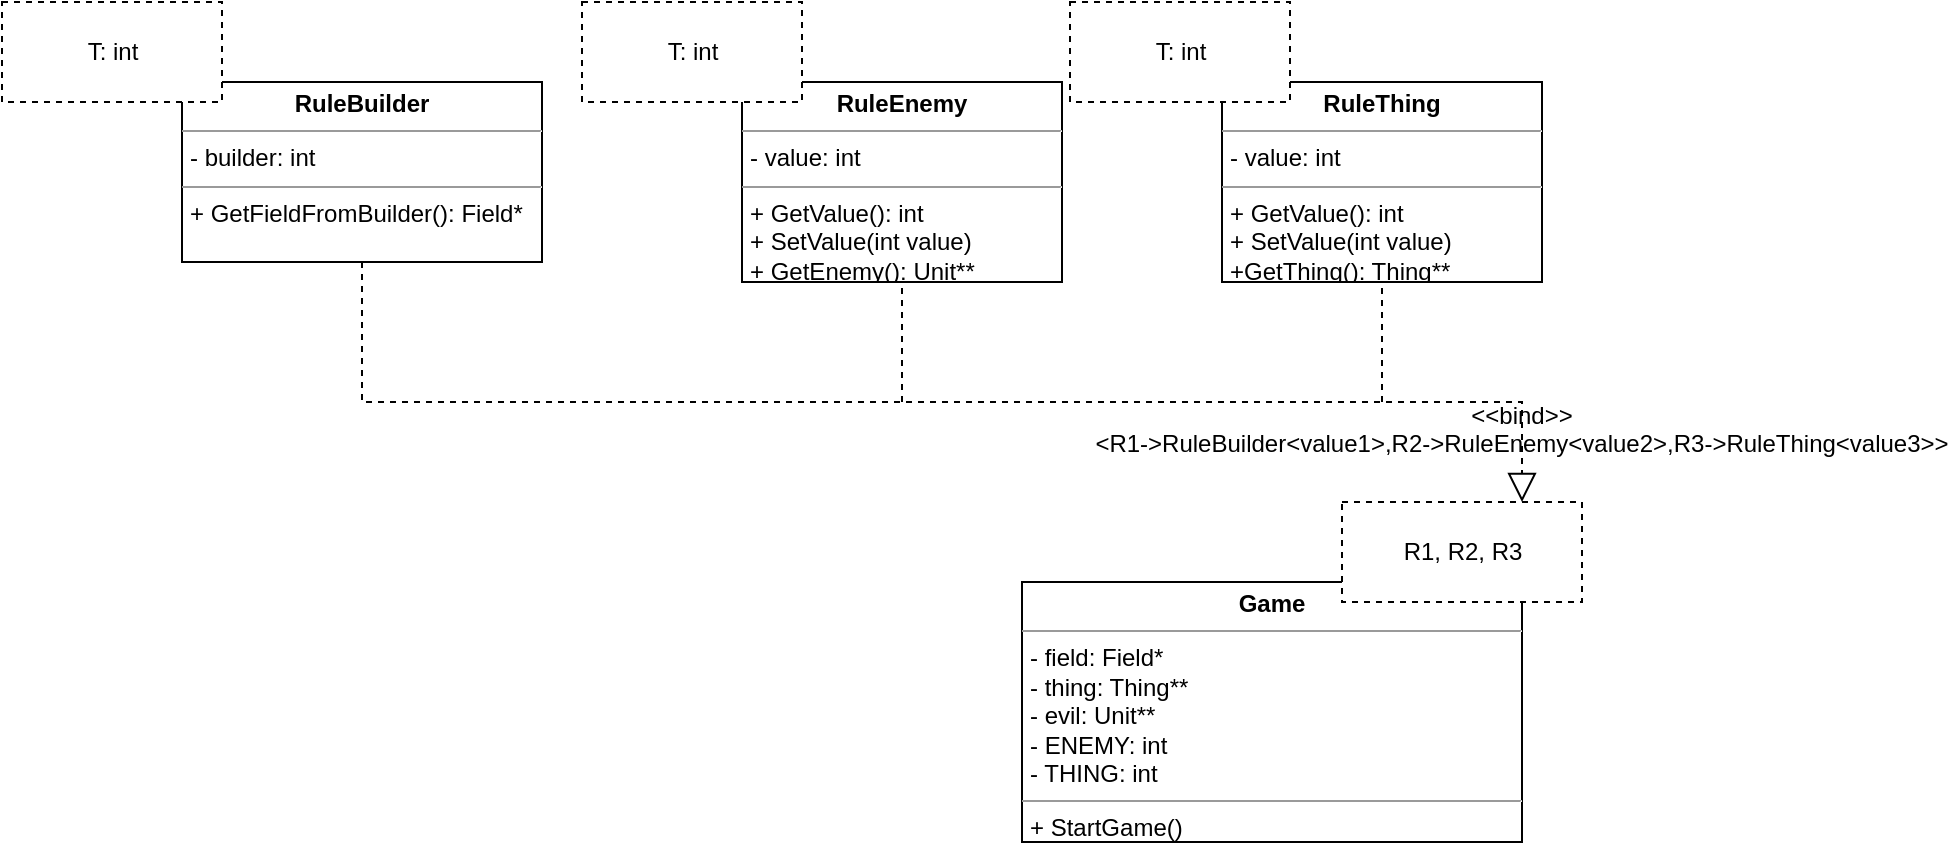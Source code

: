 <mxfile version="15.8.6" type="device"><diagram id="HXJdMu2ws1L-eoZUh7Rk" name="Page-1"><mxGraphModel dx="2249" dy="789" grid="1" gridSize="10" guides="1" tooltips="1" connect="1" arrows="1" fold="1" page="1" pageScale="1" pageWidth="827" pageHeight="1169" math="0" shadow="0"><root><mxCell id="0"/><mxCell id="1" parent="0"/><mxCell id="MLbDmtN8q-OaZYg2kkNZ-1" value="&lt;p style=&quot;margin: 0px ; margin-top: 4px ; text-align: center&quot;&gt;&lt;b&gt;Game&lt;/b&gt;&lt;/p&gt;&lt;hr size=&quot;1&quot;&gt;&lt;p style=&quot;margin: 0px ; margin-left: 4px&quot;&gt;- field: Field*&lt;br&gt;&lt;/p&gt;&lt;p style=&quot;margin: 0px ; margin-left: 4px&quot;&gt;- thing: Thing**&lt;/p&gt;&lt;p style=&quot;margin: 0px ; margin-left: 4px&quot;&gt;- evil: Unit**&lt;/p&gt;&lt;p style=&quot;margin: 0px ; margin-left: 4px&quot;&gt;- ENEMY: int&lt;/p&gt;&lt;p style=&quot;margin: 0px ; margin-left: 4px&quot;&gt;- THING: int&lt;/p&gt;&lt;hr size=&quot;1&quot;&gt;&lt;p style=&quot;margin: 0px ; margin-left: 4px&quot;&gt;+ StartGame()&lt;/p&gt;" style="verticalAlign=top;align=left;overflow=fill;fontSize=12;fontFamily=Helvetica;html=1;" parent="1" vertex="1"><mxGeometry x="390" y="300" width="250" height="130" as="geometry"/></mxCell><mxCell id="MLbDmtN8q-OaZYg2kkNZ-2" value="&lt;p style=&quot;margin: 0px ; margin-top: 4px ; text-align: center&quot;&gt;&lt;b&gt;RuleBuilder&lt;/b&gt;&lt;/p&gt;&lt;hr size=&quot;1&quot;&gt;&lt;p style=&quot;margin: 0px ; margin-left: 4px&quot;&gt;- builder: int&lt;/p&gt;&lt;hr size=&quot;1&quot;&gt;&lt;p style=&quot;margin: 0px ; margin-left: 4px&quot;&gt;&lt;span&gt;+ GetFieldFromBuilder(): Field*&lt;/span&gt;&lt;/p&gt;" style="verticalAlign=top;align=left;overflow=fill;fontSize=12;fontFamily=Helvetica;html=1;" parent="1" vertex="1"><mxGeometry x="-30" y="50" width="180" height="90" as="geometry"/></mxCell><mxCell id="MLbDmtN8q-OaZYg2kkNZ-3" value="&lt;p style=&quot;margin: 0px ; margin-top: 4px ; text-align: center&quot;&gt;&lt;b&gt;RuleEnemy&lt;/b&gt;&lt;/p&gt;&lt;hr size=&quot;1&quot;&gt;&lt;p style=&quot;margin: 0px ; margin-left: 4px&quot;&gt;- value: int&lt;/p&gt;&lt;hr size=&quot;1&quot;&gt;&lt;p style=&quot;margin: 0px ; margin-left: 4px&quot;&gt;&lt;span&gt;+ GetValue(): int&lt;/span&gt;&lt;br&gt;&lt;/p&gt;&lt;p style=&quot;margin: 0px ; margin-left: 4px&quot;&gt;+ SetValue(int value)&lt;/p&gt;&lt;p style=&quot;margin: 0px ; margin-left: 4px&quot;&gt;+&amp;nbsp;GetEnemy(): Unit**&lt;/p&gt;" style="verticalAlign=top;align=left;overflow=fill;fontSize=12;fontFamily=Helvetica;html=1;" parent="1" vertex="1"><mxGeometry x="250" y="50" width="160" height="100" as="geometry"/></mxCell><mxCell id="MLbDmtN8q-OaZYg2kkNZ-4" value="&lt;p style=&quot;margin: 0px ; margin-top: 4px ; text-align: center&quot;&gt;&lt;b&gt;RuleThing&lt;/b&gt;&lt;/p&gt;&lt;hr size=&quot;1&quot;&gt;&lt;p style=&quot;margin: 0px ; margin-left: 4px&quot;&gt;- value: int&lt;/p&gt;&lt;hr size=&quot;1&quot;&gt;&lt;p style=&quot;margin: 0px ; margin-left: 4px&quot;&gt;&lt;span&gt;+ GetValue(): int&lt;/span&gt;&lt;br&gt;&lt;/p&gt;&lt;p style=&quot;margin: 0px ; margin-left: 4px&quot;&gt;+ SetValue(int value)&lt;/p&gt;&lt;p style=&quot;margin: 0px ; margin-left: 4px&quot;&gt;+GetThing(): Thing**&lt;/p&gt;" style="verticalAlign=top;align=left;overflow=fill;fontSize=12;fontFamily=Helvetica;html=1;" parent="1" vertex="1"><mxGeometry x="490" y="50" width="160" height="100" as="geometry"/></mxCell><mxCell id="eb-Y1tgKyXdMVxfzZTnW-1" value="R1, R2, R3" style="html=1;dashed=1;" parent="1" vertex="1"><mxGeometry x="550" y="260" width="120" height="50" as="geometry"/></mxCell><mxCell id="eb-Y1tgKyXdMVxfzZTnW-2" value="" style="endArrow=block;dashed=1;endFill=0;endSize=12;html=1;rounded=0;exitX=0.5;exitY=1;exitDx=0;exitDy=0;entryX=0.75;entryY=0;entryDx=0;entryDy=0;" parent="1" source="MLbDmtN8q-OaZYg2kkNZ-2" target="eb-Y1tgKyXdMVxfzZTnW-1" edge="1"><mxGeometry width="160" relative="1" as="geometry"><mxPoint x="180" y="170" as="sourcePoint"/><mxPoint x="340" y="170" as="targetPoint"/><Array as="points"><mxPoint x="60" y="210"/><mxPoint x="640" y="210"/></Array></mxGeometry></mxCell><mxCell id="eb-Y1tgKyXdMVxfzZTnW-3" value="&lt;&lt;bind&gt;&gt;&#10;&lt;R1-&gt;RuleBuilder&lt;value1&gt;,R2-&gt;RuleEnemy&lt;value2&gt;,R3-&gt;RuleThing&lt;value3&gt;&gt;" style="text;align=center;fontStyle=0;verticalAlign=middle;spacingLeft=3;spacingRight=3;strokeColor=none;rotatable=0;points=[[0,0.5],[1,0.5]];portConstraint=eastwest;dashed=1;" parent="1" vertex="1"><mxGeometry x="490" y="210" width="300" height="26" as="geometry"/></mxCell><mxCell id="eb-Y1tgKyXdMVxfzZTnW-7" value="" style="endArrow=none;dashed=1;html=1;rounded=0;entryX=0.5;entryY=1;entryDx=0;entryDy=0;" parent="1" target="MLbDmtN8q-OaZYg2kkNZ-3" edge="1"><mxGeometry width="50" height="50" relative="1" as="geometry"><mxPoint x="330" y="210" as="sourcePoint"/><mxPoint x="320" y="150" as="targetPoint"/></mxGeometry></mxCell><mxCell id="eb-Y1tgKyXdMVxfzZTnW-8" value="" style="endArrow=none;dashed=1;html=1;rounded=0;entryX=0.5;entryY=1;entryDx=0;entryDy=0;" parent="1" target="MLbDmtN8q-OaZYg2kkNZ-4" edge="1"><mxGeometry width="50" height="50" relative="1" as="geometry"><mxPoint x="570" y="210" as="sourcePoint"/><mxPoint x="360" y="150" as="targetPoint"/></mxGeometry></mxCell><mxCell id="eb-Y1tgKyXdMVxfzZTnW-11" value="T: int" style="html=1;dashed=1;" parent="1" vertex="1"><mxGeometry x="-120" y="10" width="110" height="50" as="geometry"/></mxCell><mxCell id="eb-Y1tgKyXdMVxfzZTnW-12" value="T: int" style="html=1;dashed=1;" parent="1" vertex="1"><mxGeometry x="170" y="10" width="110" height="50" as="geometry"/></mxCell><mxCell id="eb-Y1tgKyXdMVxfzZTnW-13" value="T: int" style="html=1;dashed=1;" parent="1" vertex="1"><mxGeometry x="414" y="10" width="110" height="50" as="geometry"/></mxCell></root></mxGraphModel></diagram></mxfile>